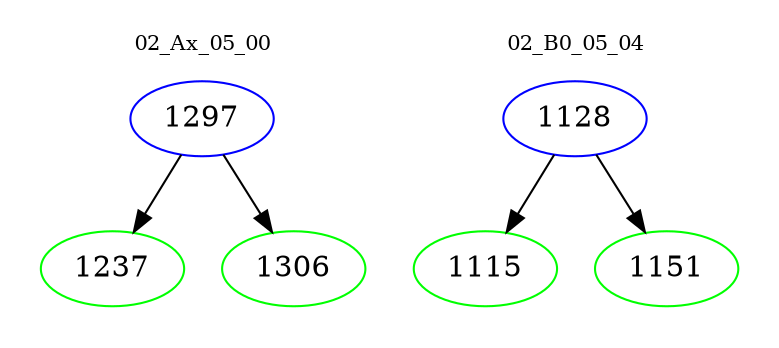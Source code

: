 digraph{
subgraph cluster_0 {
color = white
label = "02_Ax_05_00";
fontsize=10;
T0_1297 [label="1297", color="blue"]
T0_1297 -> T0_1237 [color="black"]
T0_1237 [label="1237", color="green"]
T0_1297 -> T0_1306 [color="black"]
T0_1306 [label="1306", color="green"]
}
subgraph cluster_1 {
color = white
label = "02_B0_05_04";
fontsize=10;
T1_1128 [label="1128", color="blue"]
T1_1128 -> T1_1115 [color="black"]
T1_1115 [label="1115", color="green"]
T1_1128 -> T1_1151 [color="black"]
T1_1151 [label="1151", color="green"]
}
}
